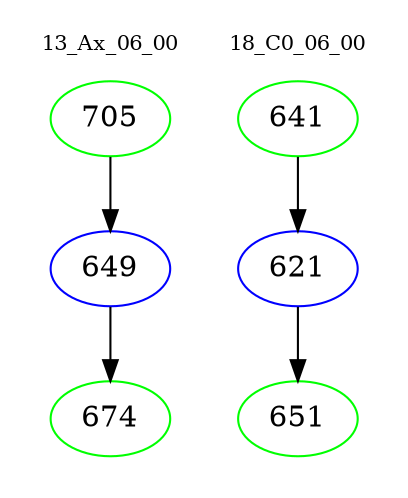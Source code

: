 digraph{
subgraph cluster_0 {
color = white
label = "13_Ax_06_00";
fontsize=10;
T0_705 [label="705", color="green"]
T0_705 -> T0_649 [color="black"]
T0_649 [label="649", color="blue"]
T0_649 -> T0_674 [color="black"]
T0_674 [label="674", color="green"]
}
subgraph cluster_1 {
color = white
label = "18_C0_06_00";
fontsize=10;
T1_641 [label="641", color="green"]
T1_641 -> T1_621 [color="black"]
T1_621 [label="621", color="blue"]
T1_621 -> T1_651 [color="black"]
T1_651 [label="651", color="green"]
}
}
